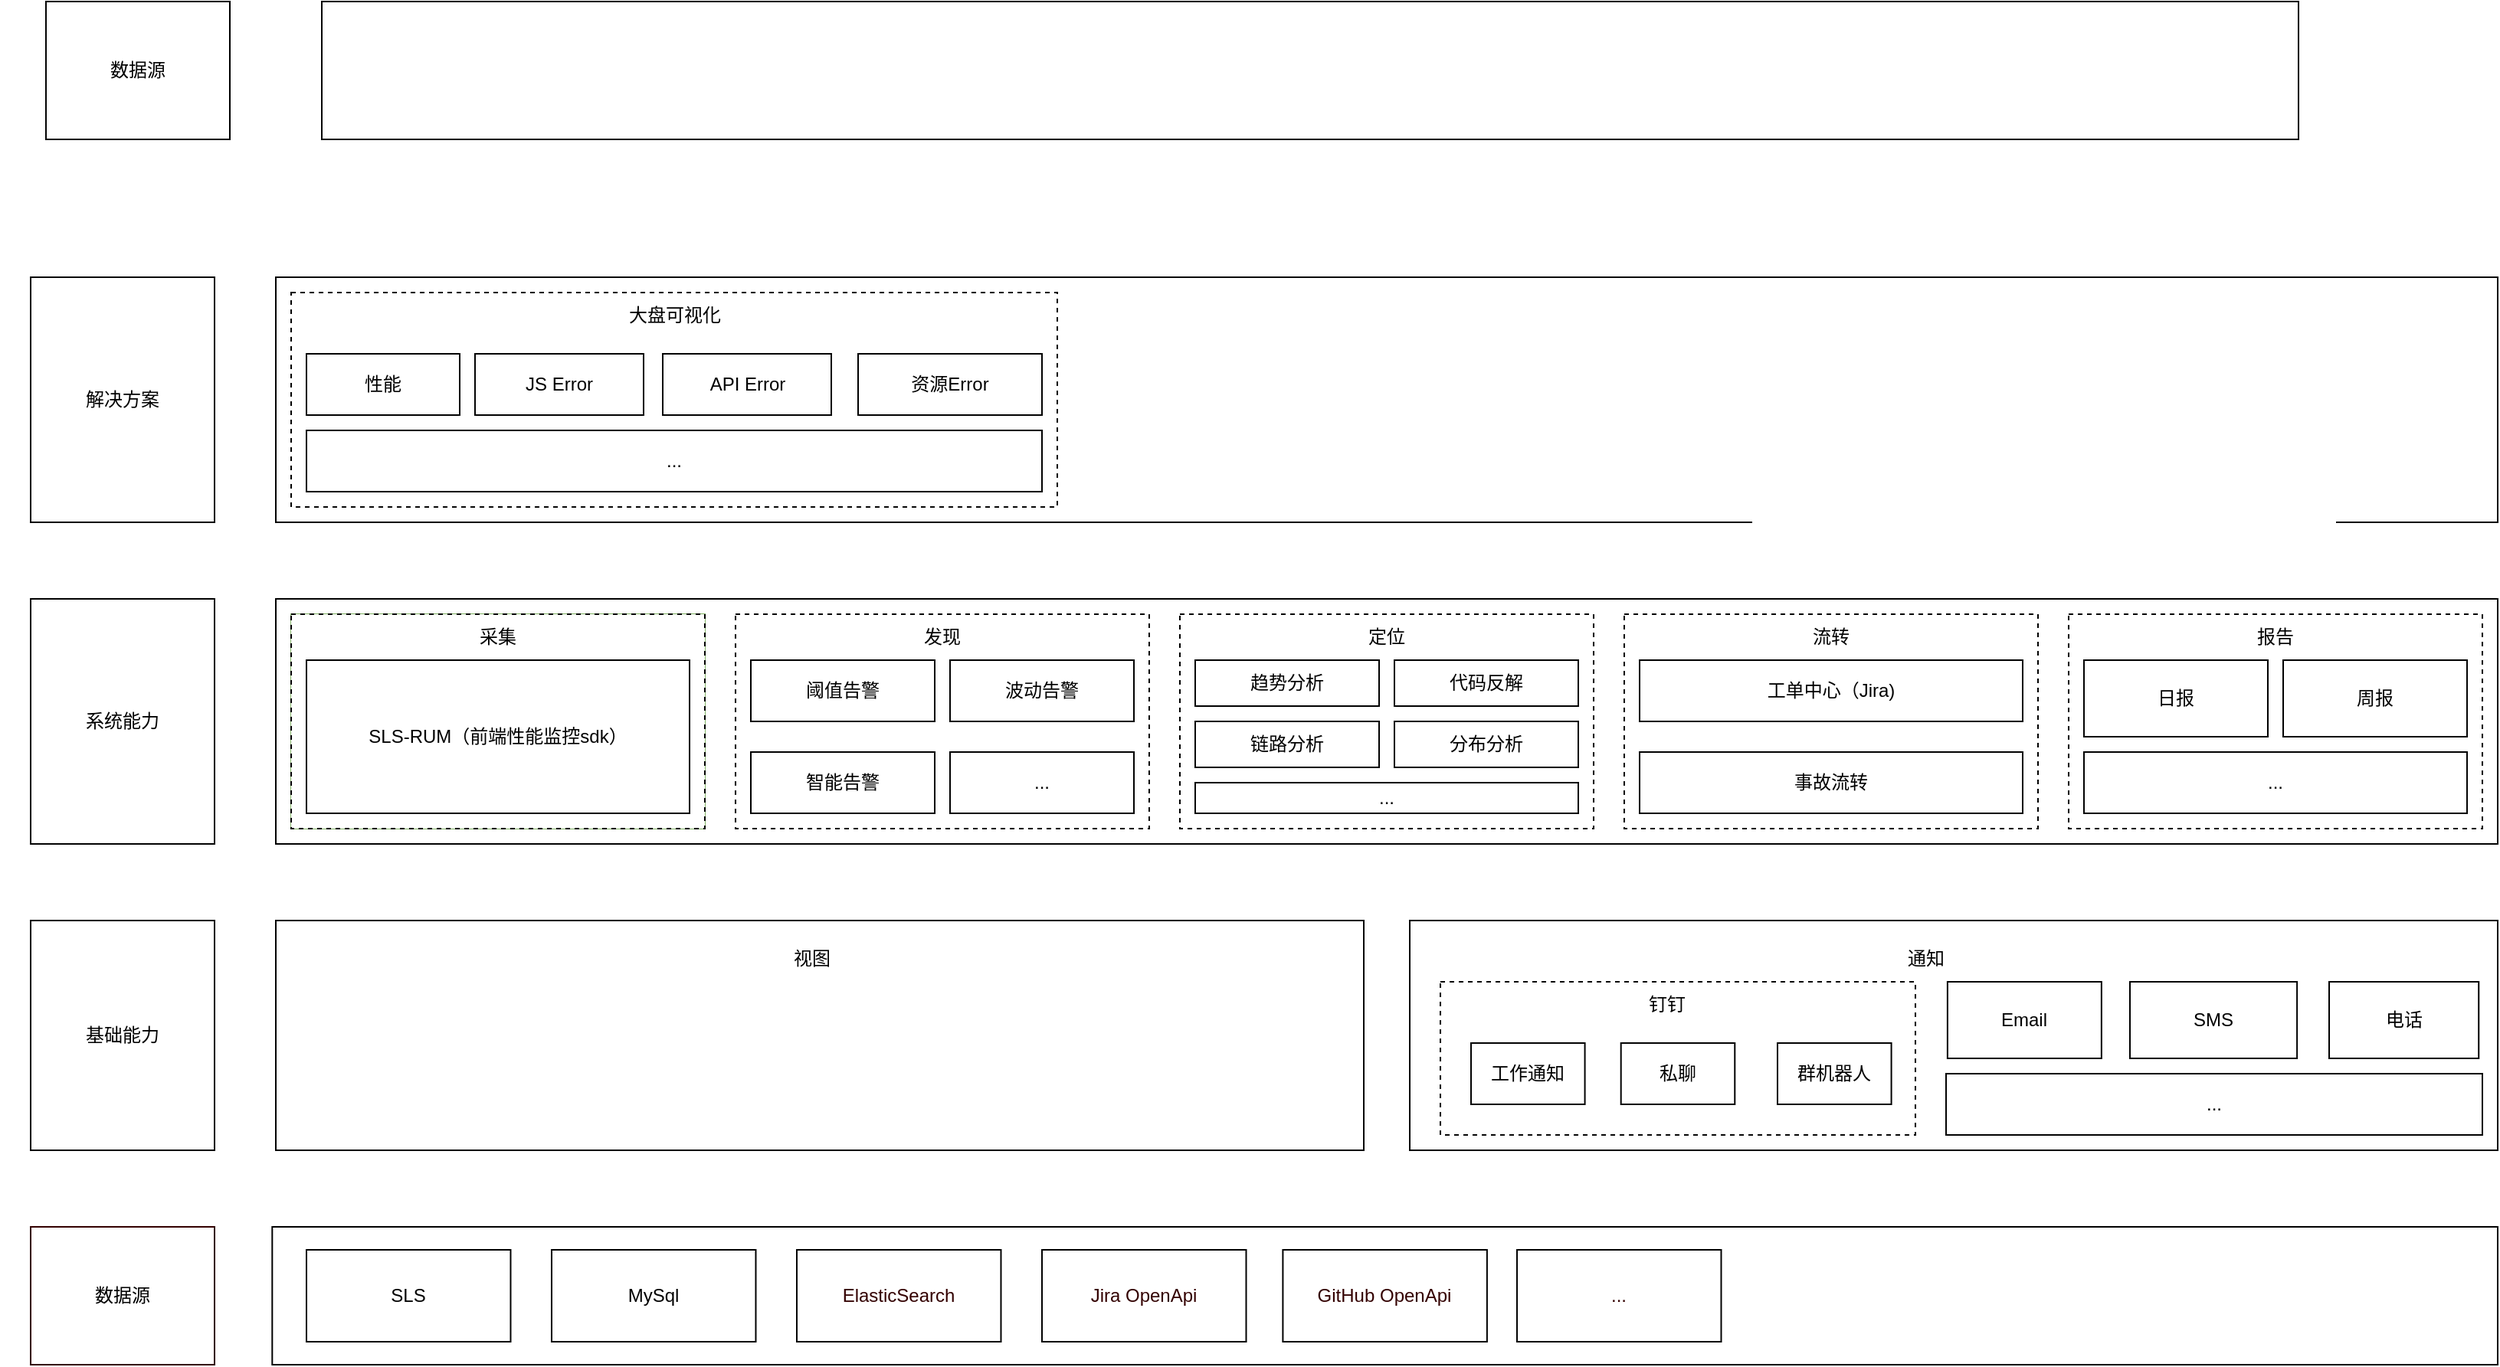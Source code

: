 <mxfile version="21.1.8" type="github">
  <diagram name="第 1 页" id="dGNZL8i-ddtaKk-ClNdq">
    <mxGraphModel dx="1987" dy="1027" grid="1" gridSize="10" guides="1" tooltips="1" connect="1" arrows="1" fold="1" page="1" pageScale="1" pageWidth="1600" pageHeight="1200" background="none" math="0" shadow="0">
      <root>
        <mxCell id="0" />
        <mxCell id="1" parent="0" />
        <mxCell id="7nSuKPrInUCEftZ7_m8U-18" value="" style="group" vertex="1" connectable="0" parent="1">
          <mxGeometry x="100" y="280" width="1470" height="90" as="geometry" />
        </mxCell>
        <mxCell id="7nSuKPrInUCEftZ7_m8U-19" value="" style="group" vertex="1" connectable="0" parent="7nSuKPrInUCEftZ7_m8U-18">
          <mxGeometry width="1470" height="90" as="geometry" />
        </mxCell>
        <mxCell id="7nSuKPrInUCEftZ7_m8U-20" value="数据源" style="rounded=0;whiteSpace=wrap;html=1;" vertex="1" parent="7nSuKPrInUCEftZ7_m8U-19">
          <mxGeometry width="120" height="90" as="geometry" />
        </mxCell>
        <mxCell id="7nSuKPrInUCEftZ7_m8U-21" value="" style="rounded=0;whiteSpace=wrap;html=1;" vertex="1" parent="7nSuKPrInUCEftZ7_m8U-19">
          <mxGeometry x="180" width="1290" height="90" as="geometry" />
        </mxCell>
        <mxCell id="7nSuKPrInUCEftZ7_m8U-8" value="基础能力" style="rounded=0;whiteSpace=wrap;html=1;" vertex="1" parent="1">
          <mxGeometry x="90" y="880" width="120" height="150" as="geometry" />
        </mxCell>
        <mxCell id="7nSuKPrInUCEftZ7_m8U-30" value="" style="group" vertex="1" connectable="0" parent="1">
          <mxGeometry x="250" y="880" width="710" height="150" as="geometry" />
        </mxCell>
        <mxCell id="7nSuKPrInUCEftZ7_m8U-9" value="" style="rounded=0;whiteSpace=wrap;html=1;" vertex="1" parent="7nSuKPrInUCEftZ7_m8U-30">
          <mxGeometry width="710" height="150" as="geometry" />
        </mxCell>
        <mxCell id="7nSuKPrInUCEftZ7_m8U-29" value="视图" style="text;html=1;strokeColor=none;fillColor=none;align=center;verticalAlign=middle;whiteSpace=wrap;rounded=0;" vertex="1" parent="7nSuKPrInUCEftZ7_m8U-30">
          <mxGeometry x="315.556" y="10" width="67.619" height="30" as="geometry" />
        </mxCell>
        <mxCell id="7nSuKPrInUCEftZ7_m8U-12" value="系统能力" style="rounded=0;whiteSpace=wrap;html=1;" vertex="1" parent="1">
          <mxGeometry x="90" y="670" width="120" height="160" as="geometry" />
        </mxCell>
        <mxCell id="7nSuKPrInUCEftZ7_m8U-13" value="" style="rounded=0;whiteSpace=wrap;html=1;" vertex="1" parent="1">
          <mxGeometry x="250" y="670" width="1450" height="160" as="geometry" />
        </mxCell>
        <mxCell id="7nSuKPrInUCEftZ7_m8U-47" value="" style="group;fillColor=#d5e8d4;strokeColor=#82b366;container=0;" vertex="1" connectable="0" parent="1">
          <mxGeometry x="260" y="680" width="270" height="140" as="geometry" />
        </mxCell>
        <mxCell id="7nSuKPrInUCEftZ7_m8U-49" value="" style="group" vertex="1" connectable="0" parent="1">
          <mxGeometry x="550" y="680" width="270" height="140" as="geometry" />
        </mxCell>
        <mxCell id="7nSuKPrInUCEftZ7_m8U-50" value="" style="rounded=0;whiteSpace=wrap;html=1;dashed=1;" vertex="1" parent="7nSuKPrInUCEftZ7_m8U-49">
          <mxGeometry width="270" height="140" as="geometry" />
        </mxCell>
        <mxCell id="7nSuKPrInUCEftZ7_m8U-51" value="发现" style="text;html=1;strokeColor=none;fillColor=none;align=center;verticalAlign=middle;whiteSpace=wrap;rounded=0;" vertex="1" parent="7nSuKPrInUCEftZ7_m8U-49">
          <mxGeometry x="105" width="60" height="30" as="geometry" />
        </mxCell>
        <mxCell id="7nSuKPrInUCEftZ7_m8U-91" value="阈值告警" style="rounded=0;whiteSpace=wrap;html=1;" vertex="1" parent="7nSuKPrInUCEftZ7_m8U-49">
          <mxGeometry x="10" y="30" width="120" height="40" as="geometry" />
        </mxCell>
        <mxCell id="7nSuKPrInUCEftZ7_m8U-92" value="波动告警" style="rounded=0;whiteSpace=wrap;html=1;" vertex="1" parent="7nSuKPrInUCEftZ7_m8U-49">
          <mxGeometry x="140" y="30" width="120" height="40" as="geometry" />
        </mxCell>
        <mxCell id="7nSuKPrInUCEftZ7_m8U-93" value="智能告警" style="rounded=0;whiteSpace=wrap;html=1;" vertex="1" parent="7nSuKPrInUCEftZ7_m8U-49">
          <mxGeometry x="10" y="90" width="120" height="40" as="geometry" />
        </mxCell>
        <mxCell id="7nSuKPrInUCEftZ7_m8U-94" value="..." style="rounded=0;whiteSpace=wrap;html=1;" vertex="1" parent="7nSuKPrInUCEftZ7_m8U-49">
          <mxGeometry x="140" y="90" width="120" height="40" as="geometry" />
        </mxCell>
        <mxCell id="7nSuKPrInUCEftZ7_m8U-55" value="" style="group" vertex="1" connectable="0" parent="1">
          <mxGeometry x="1130" y="680" width="270" height="140" as="geometry" />
        </mxCell>
        <mxCell id="7nSuKPrInUCEftZ7_m8U-56" value="" style="rounded=0;whiteSpace=wrap;html=1;dashed=1;" vertex="1" parent="7nSuKPrInUCEftZ7_m8U-55">
          <mxGeometry width="270" height="140" as="geometry" />
        </mxCell>
        <mxCell id="7nSuKPrInUCEftZ7_m8U-57" value="流转" style="text;html=1;strokeColor=none;fillColor=none;align=center;verticalAlign=middle;whiteSpace=wrap;rounded=0;" vertex="1" parent="7nSuKPrInUCEftZ7_m8U-55">
          <mxGeometry x="105" width="60" height="30" as="geometry" />
        </mxCell>
        <mxCell id="7nSuKPrInUCEftZ7_m8U-72" value="工单中心（Jira)" style="rounded=0;whiteSpace=wrap;html=1;" vertex="1" parent="7nSuKPrInUCEftZ7_m8U-55">
          <mxGeometry x="10" y="30" width="250" height="40" as="geometry" />
        </mxCell>
        <mxCell id="7nSuKPrInUCEftZ7_m8U-73" value="事故流转" style="rounded=0;whiteSpace=wrap;html=1;" vertex="1" parent="7nSuKPrInUCEftZ7_m8U-55">
          <mxGeometry x="10" y="90" width="250" height="40" as="geometry" />
        </mxCell>
        <mxCell id="7nSuKPrInUCEftZ7_m8U-59" value="" style="rounded=0;whiteSpace=wrap;html=1;dashed=1;" vertex="1" parent="1">
          <mxGeometry x="1420" y="680" width="270" height="140" as="geometry" />
        </mxCell>
        <mxCell id="7nSuKPrInUCEftZ7_m8U-60" value="报告" style="text;html=1;strokeColor=none;fillColor=none;align=center;verticalAlign=middle;whiteSpace=wrap;rounded=0;" vertex="1" parent="1">
          <mxGeometry x="1525" y="680" width="60" height="30" as="geometry" />
        </mxCell>
        <mxCell id="7nSuKPrInUCEftZ7_m8U-65" value="日报" style="rounded=0;whiteSpace=wrap;html=1;" vertex="1" parent="1">
          <mxGeometry x="1430" y="710" width="120" height="50" as="geometry" />
        </mxCell>
        <mxCell id="7nSuKPrInUCEftZ7_m8U-66" value="周报" style="rounded=0;whiteSpace=wrap;html=1;" vertex="1" parent="1">
          <mxGeometry x="1560" y="710" width="120" height="50" as="geometry" />
        </mxCell>
        <mxCell id="7nSuKPrInUCEftZ7_m8U-68" value="..." style="rounded=0;whiteSpace=wrap;html=1;" vertex="1" parent="1">
          <mxGeometry x="1430" y="770" width="250" height="40" as="geometry" />
        </mxCell>
        <mxCell id="7nSuKPrInUCEftZ7_m8U-63" value="" style="group" vertex="1" connectable="0" parent="1">
          <mxGeometry x="990" y="880" width="710" height="150" as="geometry" />
        </mxCell>
        <mxCell id="7nSuKPrInUCEftZ7_m8U-71" value="" style="group" vertex="1" connectable="0" parent="7nSuKPrInUCEftZ7_m8U-63">
          <mxGeometry width="710" height="150" as="geometry" />
        </mxCell>
        <mxCell id="7nSuKPrInUCEftZ7_m8U-33" value="" style="rounded=0;whiteSpace=wrap;html=1;" vertex="1" parent="7nSuKPrInUCEftZ7_m8U-71">
          <mxGeometry width="710" height="150" as="geometry" />
        </mxCell>
        <mxCell id="7nSuKPrInUCEftZ7_m8U-34" value="通知" style="text;html=1;strokeColor=none;fillColor=none;align=center;verticalAlign=middle;whiteSpace=wrap;rounded=0;" vertex="1" parent="7nSuKPrInUCEftZ7_m8U-71">
          <mxGeometry x="299.997" y="10" width="74.286" height="30" as="geometry" />
        </mxCell>
        <mxCell id="7nSuKPrInUCEftZ7_m8U-35" value="" style="rounded=0;whiteSpace=wrap;html=1;dashed=1;" vertex="1" parent="7nSuKPrInUCEftZ7_m8U-71">
          <mxGeometry x="20" y="40" width="310" height="100" as="geometry" />
        </mxCell>
        <mxCell id="7nSuKPrInUCEftZ7_m8U-36" value="钉钉" style="text;html=1;strokeColor=none;fillColor=none;align=center;verticalAlign=middle;whiteSpace=wrap;rounded=0;" vertex="1" parent="7nSuKPrInUCEftZ7_m8U-71">
          <mxGeometry x="131.43" y="40" width="74.286" height="30" as="geometry" />
        </mxCell>
        <mxCell id="7nSuKPrInUCEftZ7_m8U-37" value="工作通知" style="rounded=0;whiteSpace=wrap;html=1;" vertex="1" parent="7nSuKPrInUCEftZ7_m8U-71">
          <mxGeometry x="40" y="80" width="74.29" height="40" as="geometry" />
        </mxCell>
        <mxCell id="7nSuKPrInUCEftZ7_m8U-38" value="私聊" style="rounded=0;whiteSpace=wrap;html=1;" vertex="1" parent="7nSuKPrInUCEftZ7_m8U-71">
          <mxGeometry x="137.85" y="80" width="74.29" height="40" as="geometry" />
        </mxCell>
        <mxCell id="7nSuKPrInUCEftZ7_m8U-39" value="群机器人" style="rounded=0;whiteSpace=wrap;html=1;" vertex="1" parent="7nSuKPrInUCEftZ7_m8U-71">
          <mxGeometry x="240" y="80" width="74.29" height="40" as="geometry" />
        </mxCell>
        <mxCell id="7nSuKPrInUCEftZ7_m8U-40" value="Email" style="rounded=0;whiteSpace=wrap;html=1;" vertex="1" parent="7nSuKPrInUCEftZ7_m8U-71">
          <mxGeometry x="350.95" y="40" width="100.48" height="50" as="geometry" />
        </mxCell>
        <mxCell id="7nSuKPrInUCEftZ7_m8U-41" value="SMS" style="rounded=0;whiteSpace=wrap;html=1;" vertex="1" parent="7nSuKPrInUCEftZ7_m8U-71">
          <mxGeometry x="470" y="40" width="109.05" height="50" as="geometry" />
        </mxCell>
        <mxCell id="7nSuKPrInUCEftZ7_m8U-42" value="电话" style="rounded=0;whiteSpace=wrap;html=1;" vertex="1" parent="7nSuKPrInUCEftZ7_m8U-71">
          <mxGeometry x="600" y="40" width="97.62" height="50" as="geometry" />
        </mxCell>
        <mxCell id="7nSuKPrInUCEftZ7_m8U-70" value="..." style="rounded=0;whiteSpace=wrap;html=1;" vertex="1" parent="7nSuKPrInUCEftZ7_m8U-71">
          <mxGeometry x="350" y="100" width="350" height="40" as="geometry" />
        </mxCell>
        <mxCell id="7nSuKPrInUCEftZ7_m8U-90" value="" style="group" vertex="1" connectable="0" parent="1">
          <mxGeometry x="840" y="680" width="270" height="140" as="geometry" />
        </mxCell>
        <mxCell id="7nSuKPrInUCEftZ7_m8U-53" value="" style="rounded=0;whiteSpace=wrap;html=1;dashed=1;" vertex="1" parent="7nSuKPrInUCEftZ7_m8U-90">
          <mxGeometry width="270" height="140" as="geometry" />
        </mxCell>
        <mxCell id="7nSuKPrInUCEftZ7_m8U-54" value="定位" style="text;html=1;strokeColor=none;fillColor=none;align=center;verticalAlign=middle;whiteSpace=wrap;rounded=0;" vertex="1" parent="7nSuKPrInUCEftZ7_m8U-90">
          <mxGeometry x="105" width="60" height="30" as="geometry" />
        </mxCell>
        <mxCell id="7nSuKPrInUCEftZ7_m8U-74" value="趋势分析" style="rounded=0;whiteSpace=wrap;html=1;" vertex="1" parent="7nSuKPrInUCEftZ7_m8U-90">
          <mxGeometry x="10" y="30" width="120" height="30" as="geometry" />
        </mxCell>
        <mxCell id="7nSuKPrInUCEftZ7_m8U-75" value="链路分析" style="rounded=0;whiteSpace=wrap;html=1;" vertex="1" parent="7nSuKPrInUCEftZ7_m8U-90">
          <mxGeometry x="10" y="70" width="120" height="30" as="geometry" />
        </mxCell>
        <mxCell id="7nSuKPrInUCEftZ7_m8U-76" value="代码反解" style="rounded=0;whiteSpace=wrap;html=1;" vertex="1" parent="7nSuKPrInUCEftZ7_m8U-90">
          <mxGeometry x="140" y="30" width="120" height="30" as="geometry" />
        </mxCell>
        <mxCell id="7nSuKPrInUCEftZ7_m8U-77" value="分布分析" style="rounded=0;whiteSpace=wrap;html=1;" vertex="1" parent="7nSuKPrInUCEftZ7_m8U-90">
          <mxGeometry x="140" y="70" width="120" height="30" as="geometry" />
        </mxCell>
        <mxCell id="7nSuKPrInUCEftZ7_m8U-87" value="..." style="rounded=0;whiteSpace=wrap;html=1;" vertex="1" parent="7nSuKPrInUCEftZ7_m8U-90">
          <mxGeometry x="10" y="110" width="250" height="20" as="geometry" />
        </mxCell>
        <mxCell id="7nSuKPrInUCEftZ7_m8U-98" value="" style="group" vertex="1" connectable="0" parent="1">
          <mxGeometry x="260" y="680" width="270" height="140" as="geometry" />
        </mxCell>
        <mxCell id="7nSuKPrInUCEftZ7_m8U-44" value="" style="rounded=0;whiteSpace=wrap;html=1;dashed=1;" vertex="1" parent="7nSuKPrInUCEftZ7_m8U-98">
          <mxGeometry width="270" height="140" as="geometry" />
        </mxCell>
        <mxCell id="7nSuKPrInUCEftZ7_m8U-45" value="采集" style="text;html=1;strokeColor=none;fillColor=none;align=center;verticalAlign=middle;whiteSpace=wrap;rounded=0;" vertex="1" parent="7nSuKPrInUCEftZ7_m8U-98">
          <mxGeometry x="105" width="60" height="30" as="geometry" />
        </mxCell>
        <mxCell id="7nSuKPrInUCEftZ7_m8U-95" value="SLS-RUM（前端性能监控sdk）" style="rounded=0;whiteSpace=wrap;html=1;" vertex="1" parent="7nSuKPrInUCEftZ7_m8U-98">
          <mxGeometry x="10" y="30" width="250" height="100" as="geometry" />
        </mxCell>
        <mxCell id="7nSuKPrInUCEftZ7_m8U-15" value="" style="group" vertex="1" connectable="0" parent="1">
          <mxGeometry x="70" y="460" width="1630" height="160" as="geometry" />
        </mxCell>
        <mxCell id="7nSuKPrInUCEftZ7_m8U-17" value="" style="rounded=0;whiteSpace=wrap;html=1;" vertex="1" parent="7nSuKPrInUCEftZ7_m8U-15">
          <mxGeometry x="180" width="1450" height="160" as="geometry" />
        </mxCell>
        <mxCell id="7nSuKPrInUCEftZ7_m8U-101" value="" style="rounded=0;whiteSpace=wrap;html=1;dashed=1;" vertex="1" parent="7nSuKPrInUCEftZ7_m8U-15">
          <mxGeometry x="190" y="10" width="500" height="140" as="geometry" />
        </mxCell>
        <mxCell id="7nSuKPrInUCEftZ7_m8U-102" value="大盘可视化" style="text;html=1;strokeColor=none;fillColor=none;align=center;verticalAlign=middle;whiteSpace=wrap;rounded=0;" vertex="1" parent="7nSuKPrInUCEftZ7_m8U-15">
          <mxGeometry x="402.5" y="10" width="75" height="30" as="geometry" />
        </mxCell>
        <mxCell id="7nSuKPrInUCEftZ7_m8U-103" value="性能" style="rounded=0;whiteSpace=wrap;html=1;" vertex="1" parent="7nSuKPrInUCEftZ7_m8U-15">
          <mxGeometry x="200" y="50" width="100" height="40" as="geometry" />
        </mxCell>
        <mxCell id="7nSuKPrInUCEftZ7_m8U-104" value="JS Error" style="rounded=0;whiteSpace=wrap;html=1;" vertex="1" parent="7nSuKPrInUCEftZ7_m8U-15">
          <mxGeometry x="310" y="50" width="110" height="40" as="geometry" />
        </mxCell>
        <mxCell id="7nSuKPrInUCEftZ7_m8U-105" value="API Error" style="rounded=0;whiteSpace=wrap;html=1;" vertex="1" parent="7nSuKPrInUCEftZ7_m8U-15">
          <mxGeometry x="432.5" y="50" width="110" height="40" as="geometry" />
        </mxCell>
        <mxCell id="7nSuKPrInUCEftZ7_m8U-106" value="资源Error" style="rounded=0;whiteSpace=wrap;html=1;" vertex="1" parent="7nSuKPrInUCEftZ7_m8U-15">
          <mxGeometry x="560" y="50" width="120" height="40" as="geometry" />
        </mxCell>
        <mxCell id="7nSuKPrInUCEftZ7_m8U-108" value="..." style="rounded=0;whiteSpace=wrap;html=1;" vertex="1" parent="7nSuKPrInUCEftZ7_m8U-15">
          <mxGeometry x="200" y="100" width="480" height="40" as="geometry" />
        </mxCell>
        <mxCell id="7nSuKPrInUCEftZ7_m8U-16" value="解决方案" style="rounded=0;whiteSpace=wrap;html=1;" vertex="1" parent="1">
          <mxGeometry x="90" y="460" width="120" height="160" as="geometry" />
        </mxCell>
        <mxCell id="7nSuKPrInUCEftZ7_m8U-1" value="数据源" style="rounded=0;whiteSpace=wrap;html=1;strokeColor=#330000;strokeWidth=1;gradientColor=default;fillColor=none;" vertex="1" parent="1">
          <mxGeometry x="90" y="1080" width="120" height="90" as="geometry" />
        </mxCell>
        <mxCell id="7nSuKPrInUCEftZ7_m8U-100" value="" style="group" vertex="1" connectable="0" parent="1">
          <mxGeometry x="247.655" y="1080" width="1452.34" height="90" as="geometry" />
        </mxCell>
        <mxCell id="7nSuKPrInUCEftZ7_m8U-2" value="" style="rounded=0;whiteSpace=wrap;html=1;strokeColor=default;fillColor=default;strokeWidth=1;" vertex="1" parent="7nSuKPrInUCEftZ7_m8U-100">
          <mxGeometry width="1452.34" height="90" as="geometry" />
        </mxCell>
        <mxCell id="7nSuKPrInUCEftZ7_m8U-22" value="SLS" style="rounded=0;whiteSpace=wrap;html=1;" vertex="1" parent="7nSuKPrInUCEftZ7_m8U-100">
          <mxGeometry x="22.344" y="15" width="133.241" height="60" as="geometry" />
        </mxCell>
        <mxCell id="7nSuKPrInUCEftZ7_m8U-23" value="MySql" style="rounded=0;whiteSpace=wrap;html=1;" vertex="1" parent="7nSuKPrInUCEftZ7_m8U-100">
          <mxGeometry x="182.342" y="15" width="133.241" height="60" as="geometry" />
        </mxCell>
        <mxCell id="7nSuKPrInUCEftZ7_m8U-24" value="&lt;font color=&quot;#330000&quot;&gt;ElasticSearch&lt;/font&gt;" style="rounded=0;whiteSpace=wrap;html=1;" vertex="1" parent="7nSuKPrInUCEftZ7_m8U-100">
          <mxGeometry x="342.341" y="15" width="133.241" height="60" as="geometry" />
        </mxCell>
        <mxCell id="7nSuKPrInUCEftZ7_m8U-25" value="&lt;font color=&quot;#330000&quot;&gt;Jira OpenApi&lt;/font&gt;" style="rounded=0;whiteSpace=wrap;html=1;" vertex="1" parent="7nSuKPrInUCEftZ7_m8U-100">
          <mxGeometry x="502.35" y="15" width="133.241" height="60" as="geometry" />
        </mxCell>
        <mxCell id="7nSuKPrInUCEftZ7_m8U-26" value="&lt;font color=&quot;#330000&quot;&gt;...&lt;/font&gt;" style="rounded=0;whiteSpace=wrap;html=1;" vertex="1" parent="7nSuKPrInUCEftZ7_m8U-100">
          <mxGeometry x="812.348" y="15" width="133.241" height="60" as="geometry" />
        </mxCell>
        <mxCell id="7nSuKPrInUCEftZ7_m8U-99" value="&lt;font color=&quot;#330000&quot;&gt;GitHub OpenApi&lt;/font&gt;" style="rounded=0;whiteSpace=wrap;html=1;" vertex="1" parent="7nSuKPrInUCEftZ7_m8U-100">
          <mxGeometry x="659.55" y="15" width="133.241" height="60" as="geometry" />
        </mxCell>
      </root>
    </mxGraphModel>
  </diagram>
</mxfile>
